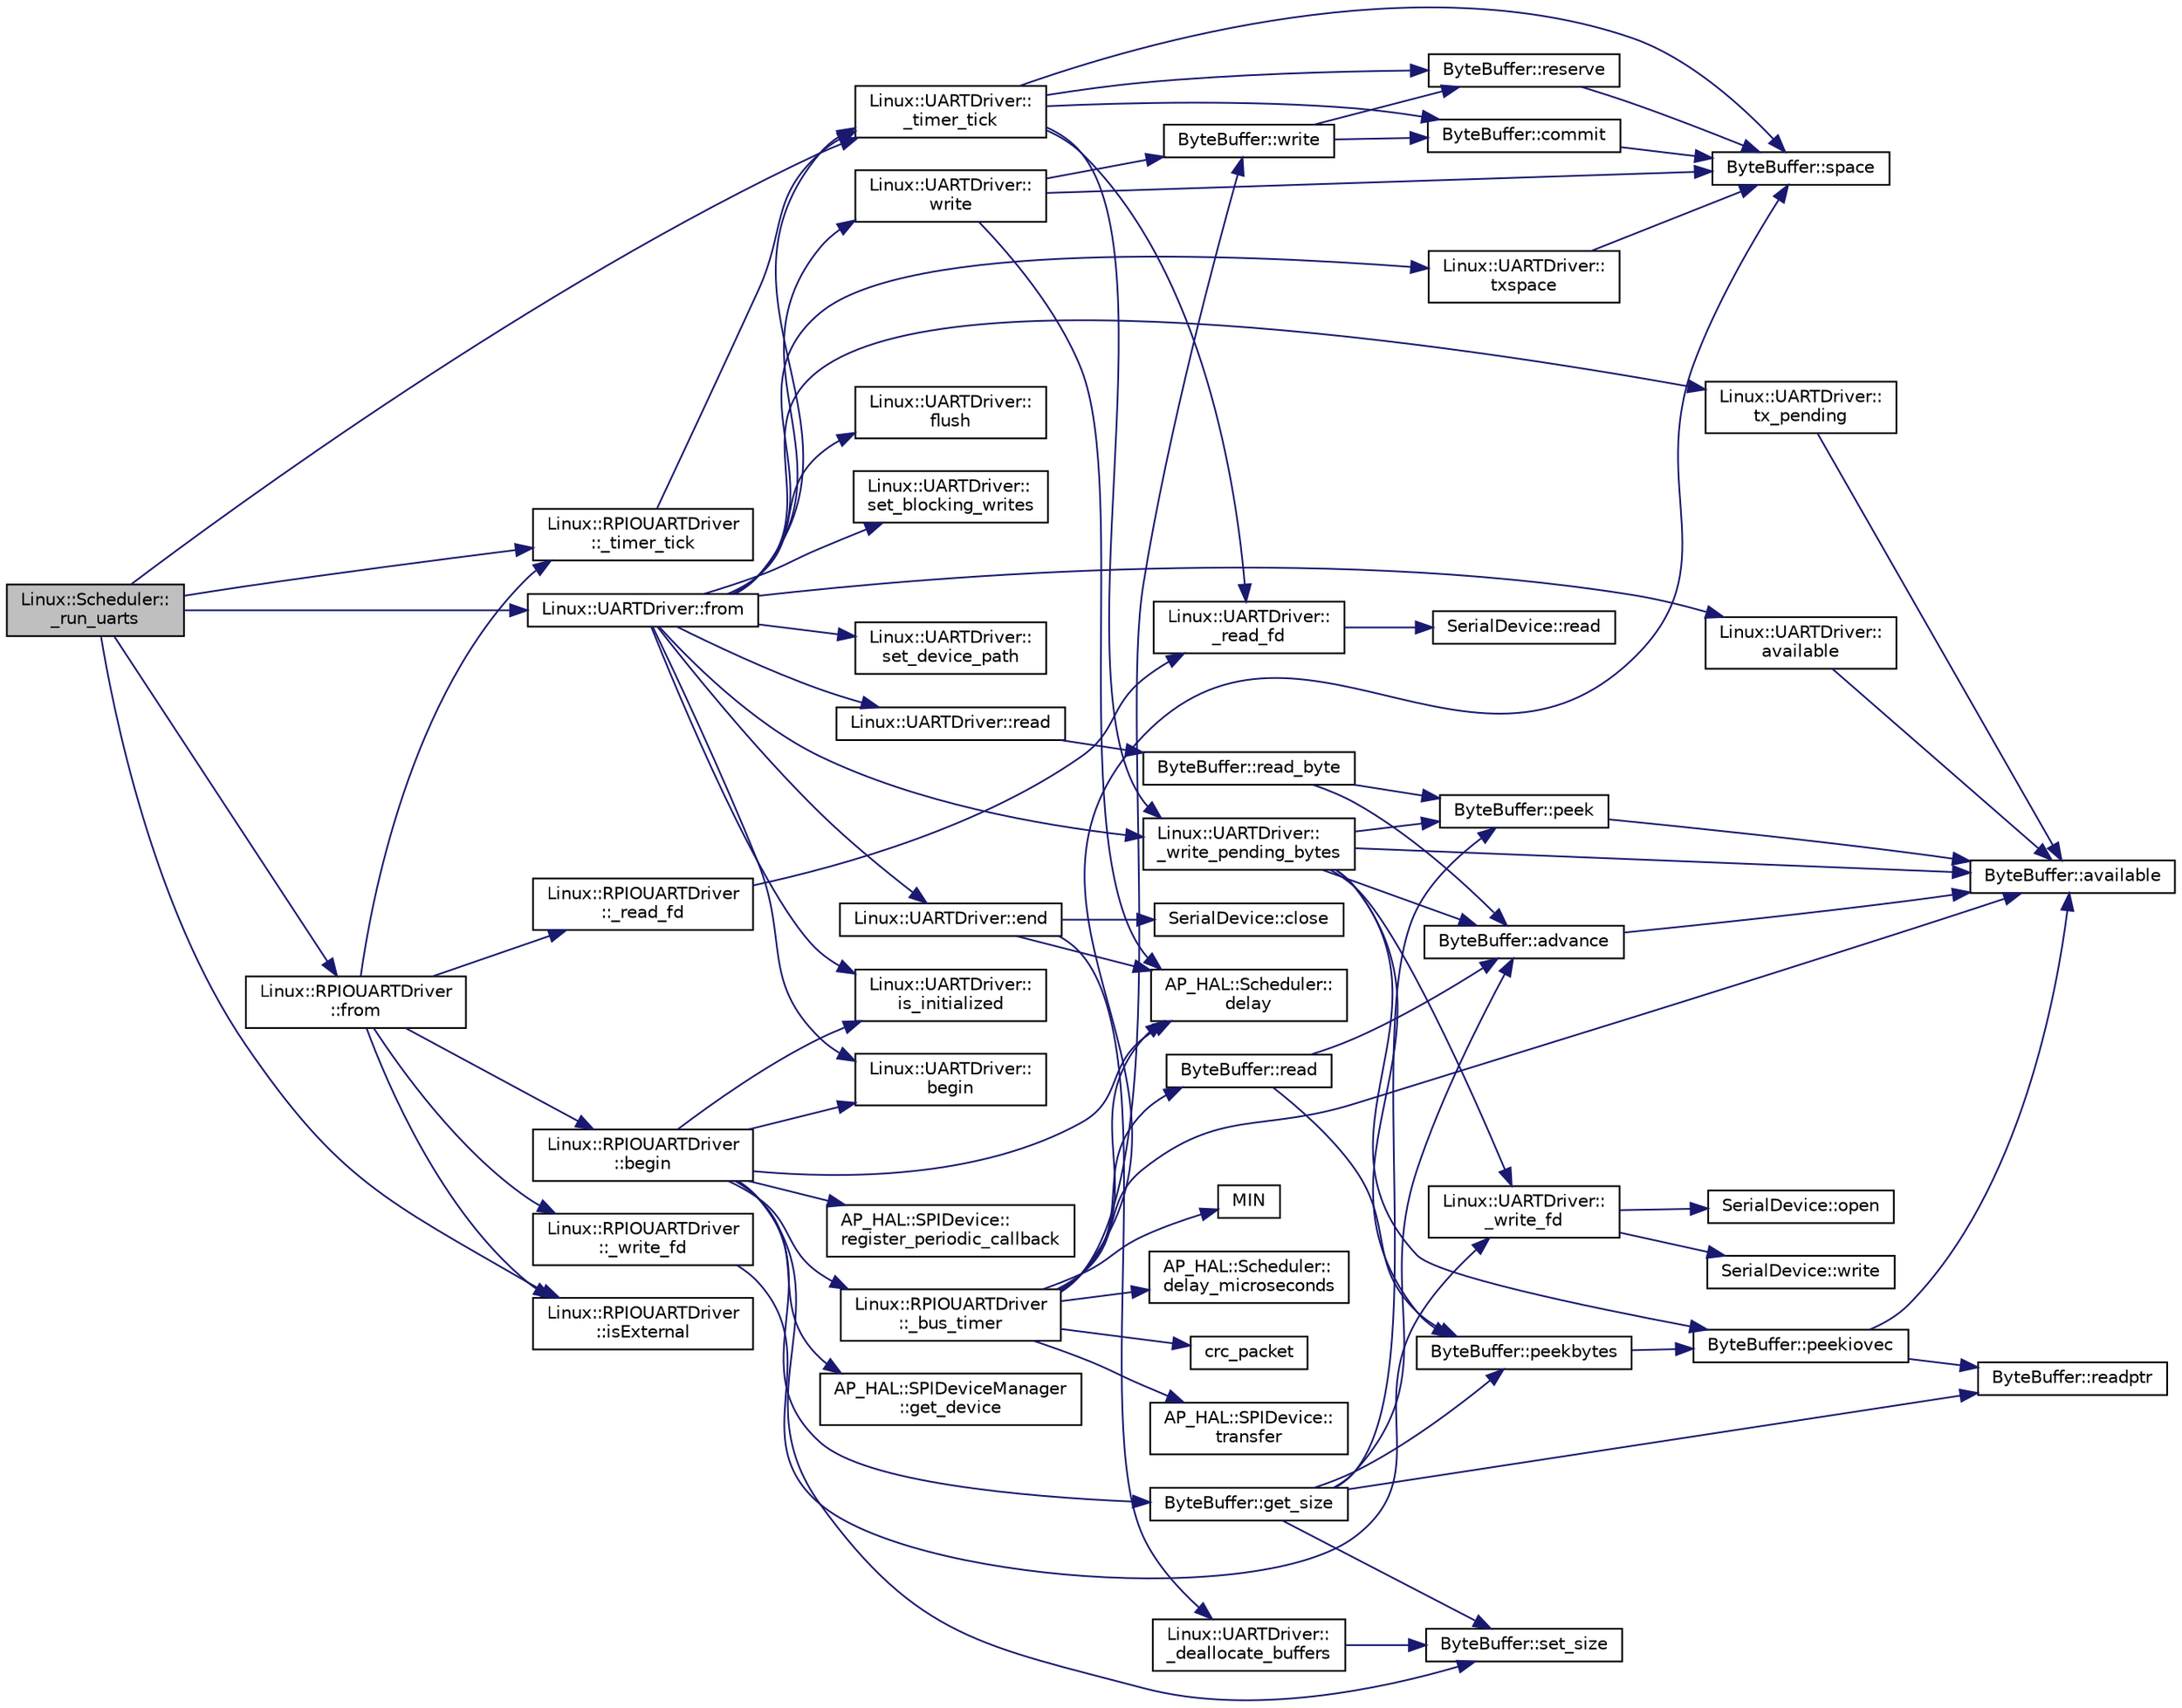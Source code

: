 digraph "Linux::Scheduler::_run_uarts"
{
 // INTERACTIVE_SVG=YES
  edge [fontname="Helvetica",fontsize="10",labelfontname="Helvetica",labelfontsize="10"];
  node [fontname="Helvetica",fontsize="10",shape=record];
  rankdir="LR";
  Node1 [label="Linux::Scheduler::\l_run_uarts",height=0.2,width=0.4,color="black", fillcolor="grey75", style="filled", fontcolor="black"];
  Node1 -> Node2 [color="midnightblue",fontsize="10",style="solid",fontname="Helvetica"];
  Node2 [label="Linux::UARTDriver::from",height=0.2,width=0.4,color="black", fillcolor="white", style="filled",URL="$classLinux_1_1UARTDriver.html#aed6da29eabfa644dd9996146ac367ee9"];
  Node2 -> Node3 [color="midnightblue",fontsize="10",style="solid",fontname="Helvetica"];
  Node3 [label="Linux::UARTDriver::\lbegin",height=0.2,width=0.4,color="black", fillcolor="white", style="filled",URL="$classLinux_1_1UARTDriver.html#aaa27a8026de1d38da1a5ae5c1f1b42d5"];
  Node2 -> Node4 [color="midnightblue",fontsize="10",style="solid",fontname="Helvetica"];
  Node4 [label="Linux::UARTDriver::end",height=0.2,width=0.4,color="black", fillcolor="white", style="filled",URL="$classLinux_1_1UARTDriver.html#ae231160b2d30abfbd04804430c7fb23b"];
  Node4 -> Node5 [color="midnightblue",fontsize="10",style="solid",fontname="Helvetica"];
  Node5 [label="AP_HAL::Scheduler::\ldelay",height=0.2,width=0.4,color="black", fillcolor="white", style="filled",URL="$classAP__HAL_1_1Scheduler.html#ab3175e2e6223ccfe82f957e41cc12b26"];
  Node4 -> Node6 [color="midnightblue",fontsize="10",style="solid",fontname="Helvetica"];
  Node6 [label="SerialDevice::close",height=0.2,width=0.4,color="black", fillcolor="white", style="filled",URL="$classSerialDevice.html#a93d69b452e5db251aa5baf050ffbe4fa"];
  Node4 -> Node7 [color="midnightblue",fontsize="10",style="solid",fontname="Helvetica"];
  Node7 [label="Linux::UARTDriver::\l_deallocate_buffers",height=0.2,width=0.4,color="black", fillcolor="white", style="filled",URL="$classLinux_1_1UARTDriver.html#a03789406dd3795284c7a645121314e99"];
  Node7 -> Node8 [color="midnightblue",fontsize="10",style="solid",fontname="Helvetica"];
  Node8 [label="ByteBuffer::set_size",height=0.2,width=0.4,color="black", fillcolor="white", style="filled",URL="$classByteBuffer.html#a4279e626cb21779cc92f7cf63b9cb3f7"];
  Node2 -> Node9 [color="midnightblue",fontsize="10",style="solid",fontname="Helvetica"];
  Node9 [label="Linux::UARTDriver::\lflush",height=0.2,width=0.4,color="black", fillcolor="white", style="filled",URL="$classLinux_1_1UARTDriver.html#a7e1b362fab75564e5c840af6be95a2a6"];
  Node2 -> Node10 [color="midnightblue",fontsize="10",style="solid",fontname="Helvetica"];
  Node10 [label="Linux::UARTDriver::\lis_initialized",height=0.2,width=0.4,color="black", fillcolor="white", style="filled",URL="$classLinux_1_1UARTDriver.html#a521603c616e1fe6ee0e1315c78fee504"];
  Node2 -> Node11 [color="midnightblue",fontsize="10",style="solid",fontname="Helvetica"];
  Node11 [label="Linux::UARTDriver::\lset_blocking_writes",height=0.2,width=0.4,color="black", fillcolor="white", style="filled",URL="$classLinux_1_1UARTDriver.html#ade90ec35e50d1702fa5e0be3fbd225c0"];
  Node2 -> Node12 [color="midnightblue",fontsize="10",style="solid",fontname="Helvetica"];
  Node12 [label="Linux::UARTDriver::\ltx_pending",height=0.2,width=0.4,color="black", fillcolor="white", style="filled",URL="$classLinux_1_1UARTDriver.html#a98741b9728bcb9c4c6018383d287b2c4"];
  Node12 -> Node13 [color="midnightblue",fontsize="10",style="solid",fontname="Helvetica"];
  Node13 [label="ByteBuffer::available",height=0.2,width=0.4,color="black", fillcolor="white", style="filled",URL="$classByteBuffer.html#aacbc04305e267a33a431f8736f8d0d5d"];
  Node2 -> Node14 [color="midnightblue",fontsize="10",style="solid",fontname="Helvetica"];
  Node14 [label="Linux::UARTDriver::\lavailable",height=0.2,width=0.4,color="black", fillcolor="white", style="filled",URL="$classLinux_1_1UARTDriver.html#a160c3d91ce72b5d353106235af5395d0"];
  Node14 -> Node13 [color="midnightblue",fontsize="10",style="solid",fontname="Helvetica"];
  Node2 -> Node15 [color="midnightblue",fontsize="10",style="solid",fontname="Helvetica"];
  Node15 [label="Linux::UARTDriver::\ltxspace",height=0.2,width=0.4,color="black", fillcolor="white", style="filled",URL="$classLinux_1_1UARTDriver.html#a79b346ccb9ef5581a13d113364883250"];
  Node15 -> Node16 [color="midnightblue",fontsize="10",style="solid",fontname="Helvetica"];
  Node16 [label="ByteBuffer::space",height=0.2,width=0.4,color="black", fillcolor="white", style="filled",URL="$classByteBuffer.html#a3b74f00bbdcb833f98ed59facfa41478"];
  Node2 -> Node17 [color="midnightblue",fontsize="10",style="solid",fontname="Helvetica"];
  Node17 [label="Linux::UARTDriver::read",height=0.2,width=0.4,color="black", fillcolor="white", style="filled",URL="$classLinux_1_1UARTDriver.html#a5f1033efb64a9e2f3c1a3010bb67f4c8"];
  Node17 -> Node18 [color="midnightblue",fontsize="10",style="solid",fontname="Helvetica"];
  Node18 [label="ByteBuffer::read_byte",height=0.2,width=0.4,color="black", fillcolor="white", style="filled",URL="$classByteBuffer.html#a4321015e241fb3326d190b7ee6e4faea"];
  Node18 -> Node19 [color="midnightblue",fontsize="10",style="solid",fontname="Helvetica"];
  Node19 [label="ByteBuffer::peek",height=0.2,width=0.4,color="black", fillcolor="white", style="filled",URL="$classByteBuffer.html#afe100bddde679bb1130338073ec5a9a9"];
  Node19 -> Node13 [color="midnightblue",fontsize="10",style="solid",fontname="Helvetica"];
  Node18 -> Node20 [color="midnightblue",fontsize="10",style="solid",fontname="Helvetica"];
  Node20 [label="ByteBuffer::advance",height=0.2,width=0.4,color="black", fillcolor="white", style="filled",URL="$classByteBuffer.html#a876a74665a4f4358cf2a57941543d0d6"];
  Node20 -> Node13 [color="midnightblue",fontsize="10",style="solid",fontname="Helvetica"];
  Node2 -> Node21 [color="midnightblue",fontsize="10",style="solid",fontname="Helvetica"];
  Node21 [label="Linux::UARTDriver::\lwrite",height=0.2,width=0.4,color="black", fillcolor="white", style="filled",URL="$classLinux_1_1UARTDriver.html#add3c72133b45ed4006a9bdaaf5fde677"];
  Node21 -> Node16 [color="midnightblue",fontsize="10",style="solid",fontname="Helvetica"];
  Node21 -> Node5 [color="midnightblue",fontsize="10",style="solid",fontname="Helvetica"];
  Node21 -> Node22 [color="midnightblue",fontsize="10",style="solid",fontname="Helvetica"];
  Node22 [label="ByteBuffer::write",height=0.2,width=0.4,color="black", fillcolor="white", style="filled",URL="$classByteBuffer.html#ac57883bb2bce8263d26221a250f452dc"];
  Node22 -> Node23 [color="midnightblue",fontsize="10",style="solid",fontname="Helvetica"];
  Node23 [label="ByteBuffer::reserve",height=0.2,width=0.4,color="black", fillcolor="white", style="filled",URL="$classByteBuffer.html#ad5f9e7af638987efeadb7b4bb9c0ae28"];
  Node23 -> Node16 [color="midnightblue",fontsize="10",style="solid",fontname="Helvetica"];
  Node22 -> Node24 [color="midnightblue",fontsize="10",style="solid",fontname="Helvetica"];
  Node24 [label="ByteBuffer::commit",height=0.2,width=0.4,color="black", fillcolor="white", style="filled",URL="$classByteBuffer.html#a866914509694b8f71af1280ad2eba222"];
  Node24 -> Node16 [color="midnightblue",fontsize="10",style="solid",fontname="Helvetica"];
  Node2 -> Node25 [color="midnightblue",fontsize="10",style="solid",fontname="Helvetica"];
  Node25 [label="Linux::UARTDriver::\lset_device_path",height=0.2,width=0.4,color="black", fillcolor="white", style="filled",URL="$classLinux_1_1UARTDriver.html#a194a4120b097bcaf81bb0c348cdf9047"];
  Node2 -> Node26 [color="midnightblue",fontsize="10",style="solid",fontname="Helvetica"];
  Node26 [label="Linux::UARTDriver::\l_write_pending_bytes",height=0.2,width=0.4,color="black", fillcolor="white", style="filled",URL="$classLinux_1_1UARTDriver.html#a9d1e3a24e3ad028cad337132cf3a3f7f"];
  Node26 -> Node13 [color="midnightblue",fontsize="10",style="solid",fontname="Helvetica"];
  Node26 -> Node19 [color="midnightblue",fontsize="10",style="solid",fontname="Helvetica"];
  Node26 -> Node27 [color="midnightblue",fontsize="10",style="solid",fontname="Helvetica"];
  Node27 [label="ByteBuffer::peekbytes",height=0.2,width=0.4,color="black", fillcolor="white", style="filled",URL="$classByteBuffer.html#af34d398a28a23bf19cad598487eeb54d"];
  Node27 -> Node28 [color="midnightblue",fontsize="10",style="solid",fontname="Helvetica"];
  Node28 [label="ByteBuffer::peekiovec",height=0.2,width=0.4,color="black", fillcolor="white", style="filled",URL="$classByteBuffer.html#a413289b6d4cc7f9550b9c75dc7e886d5"];
  Node28 -> Node13 [color="midnightblue",fontsize="10",style="solid",fontname="Helvetica"];
  Node28 -> Node29 [color="midnightblue",fontsize="10",style="solid",fontname="Helvetica"];
  Node29 [label="ByteBuffer::readptr",height=0.2,width=0.4,color="black", fillcolor="white", style="filled",URL="$classByteBuffer.html#ac8877785d9931ae293a216b46951b4a1"];
  Node26 -> Node30 [color="midnightblue",fontsize="10",style="solid",fontname="Helvetica"];
  Node30 [label="Linux::UARTDriver::\l_write_fd",height=0.2,width=0.4,color="black", fillcolor="white", style="filled",URL="$classLinux_1_1UARTDriver.html#a6c5b8c25e9154e44794622411eda0bd4"];
  Node30 -> Node31 [color="midnightblue",fontsize="10",style="solid",fontname="Helvetica"];
  Node31 [label="SerialDevice::open",height=0.2,width=0.4,color="black", fillcolor="white", style="filled",URL="$classSerialDevice.html#aaad60303d5def2e5abf4b9988e74ff2d"];
  Node30 -> Node32 [color="midnightblue",fontsize="10",style="solid",fontname="Helvetica"];
  Node32 [label="SerialDevice::write",height=0.2,width=0.4,color="black", fillcolor="white", style="filled",URL="$classSerialDevice.html#a93c12dd5e93213bb98b83924a07ed040"];
  Node26 -> Node20 [color="midnightblue",fontsize="10",style="solid",fontname="Helvetica"];
  Node26 -> Node28 [color="midnightblue",fontsize="10",style="solid",fontname="Helvetica"];
  Node2 -> Node33 [color="midnightblue",fontsize="10",style="solid",fontname="Helvetica"];
  Node33 [label="Linux::UARTDriver::\l_timer_tick",height=0.2,width=0.4,color="black", fillcolor="white", style="filled",URL="$classLinux_1_1UARTDriver.html#a0518ce1498288dc92caf6bec9ed99b1b"];
  Node33 -> Node26 [color="midnightblue",fontsize="10",style="solid",fontname="Helvetica"];
  Node33 -> Node23 [color="midnightblue",fontsize="10",style="solid",fontname="Helvetica"];
  Node33 -> Node16 [color="midnightblue",fontsize="10",style="solid",fontname="Helvetica"];
  Node33 -> Node34 [color="midnightblue",fontsize="10",style="solid",fontname="Helvetica"];
  Node34 [label="Linux::UARTDriver::\l_read_fd",height=0.2,width=0.4,color="black", fillcolor="white", style="filled",URL="$classLinux_1_1UARTDriver.html#a06fc9c8a1e15a9a2e8c24e591678f375"];
  Node34 -> Node35 [color="midnightblue",fontsize="10",style="solid",fontname="Helvetica"];
  Node35 [label="SerialDevice::read",height=0.2,width=0.4,color="black", fillcolor="white", style="filled",URL="$classSerialDevice.html#ab9d80891c101e2dd0ab0ce378a4e4982"];
  Node33 -> Node24 [color="midnightblue",fontsize="10",style="solid",fontname="Helvetica"];
  Node1 -> Node33 [color="midnightblue",fontsize="10",style="solid",fontname="Helvetica"];
  Node1 -> Node36 [color="midnightblue",fontsize="10",style="solid",fontname="Helvetica"];
  Node36 [label="Linux::RPIOUARTDriver\l::from",height=0.2,width=0.4,color="black", fillcolor="white", style="filled",URL="$classLinux_1_1RPIOUARTDriver.html#a601d17d9cac82167ead641edeed20c58"];
  Node36 -> Node37 [color="midnightblue",fontsize="10",style="solid",fontname="Helvetica"];
  Node37 [label="Linux::RPIOUARTDriver\l::begin",height=0.2,width=0.4,color="black", fillcolor="white", style="filled",URL="$classLinux_1_1RPIOUARTDriver.html#ab1aeed6da0769e1add420c3946f68769"];
  Node37 -> Node3 [color="midnightblue",fontsize="10",style="solid",fontname="Helvetica"];
  Node37 -> Node10 [color="midnightblue",fontsize="10",style="solid",fontname="Helvetica"];
  Node37 -> Node5 [color="midnightblue",fontsize="10",style="solid",fontname="Helvetica"];
  Node37 -> Node8 [color="midnightblue",fontsize="10",style="solid",fontname="Helvetica"];
  Node37 -> Node38 [color="midnightblue",fontsize="10",style="solid",fontname="Helvetica"];
  Node38 [label="AP_HAL::SPIDeviceManager\l::get_device",height=0.2,width=0.4,color="black", fillcolor="white", style="filled",URL="$classAP__HAL_1_1SPIDeviceManager.html#a84c4a9ff2ae0cdaa9a0bc8a3f0939893"];
  Node37 -> Node39 [color="midnightblue",fontsize="10",style="solid",fontname="Helvetica"];
  Node39 [label="AP_HAL::SPIDevice::\lregister_periodic_callback",height=0.2,width=0.4,color="black", fillcolor="white", style="filled",URL="$classAP__HAL_1_1SPIDevice.html#a61c9915cdc8f92aed66bb5f1b09e57bb"];
  Node37 -> Node40 [color="midnightblue",fontsize="10",style="solid",fontname="Helvetica"];
  Node40 [label="Linux::RPIOUARTDriver\l::_bus_timer",height=0.2,width=0.4,color="black", fillcolor="white", style="filled",URL="$classLinux_1_1RPIOUARTDriver.html#a09b3461bbc404cff4ad3e73a98200bd8"];
  Node40 -> Node41 [color="midnightblue",fontsize="10",style="solid",fontname="Helvetica"];
  Node41 [label="crc_packet",height=0.2,width=0.4,color="black", fillcolor="white", style="filled",URL="$px4io__protocol_8h.html#abe83ee7cb08ded2374a1a97e0279e07b"];
  Node40 -> Node42 [color="midnightblue",fontsize="10",style="solid",fontname="Helvetica"];
  Node42 [label="AP_HAL::SPIDevice::\ltransfer",height=0.2,width=0.4,color="black", fillcolor="white", style="filled",URL="$classAP__HAL_1_1SPIDevice.html#a57f3011db8365847b675246cbd0ccc7f"];
  Node40 -> Node5 [color="midnightblue",fontsize="10",style="solid",fontname="Helvetica"];
  Node40 -> Node43 [color="midnightblue",fontsize="10",style="solid",fontname="Helvetica"];
  Node43 [label="MIN",height=0.2,width=0.4,color="black", fillcolor="white", style="filled",URL="$AP__Math_8h.html#a6b187a3fa1e9f663e89175e7e8e213d6"];
  Node40 -> Node13 [color="midnightblue",fontsize="10",style="solid",fontname="Helvetica"];
  Node40 -> Node44 [color="midnightblue",fontsize="10",style="solid",fontname="Helvetica"];
  Node44 [label="ByteBuffer::read",height=0.2,width=0.4,color="black", fillcolor="white", style="filled",URL="$classByteBuffer.html#ac9f5cce862fd90705d27cf1d7ba24ebc"];
  Node44 -> Node27 [color="midnightblue",fontsize="10",style="solid",fontname="Helvetica"];
  Node44 -> Node20 [color="midnightblue",fontsize="10",style="solid",fontname="Helvetica"];
  Node40 -> Node45 [color="midnightblue",fontsize="10",style="solid",fontname="Helvetica"];
  Node45 [label="AP_HAL::Scheduler::\ldelay_microseconds",height=0.2,width=0.4,color="black", fillcolor="white", style="filled",URL="$classAP__HAL_1_1Scheduler.html#a78c4f1b1f192ac1c99544b6cc8f099b0"];
  Node40 -> Node16 [color="midnightblue",fontsize="10",style="solid",fontname="Helvetica"];
  Node40 -> Node22 [color="midnightblue",fontsize="10",style="solid",fontname="Helvetica"];
  Node37 -> Node46 [color="midnightblue",fontsize="10",style="solid",fontname="Helvetica"];
  Node46 [label="ByteBuffer::get_size",height=0.2,width=0.4,color="black", fillcolor="white", style="filled",URL="$classByteBuffer.html#abffbbc49b95018491a103ea32d44b54a"];
  Node46 -> Node8 [color="midnightblue",fontsize="10",style="solid",fontname="Helvetica"];
  Node46 -> Node20 [color="midnightblue",fontsize="10",style="solid",fontname="Helvetica"];
  Node46 -> Node29 [color="midnightblue",fontsize="10",style="solid",fontname="Helvetica"];
  Node46 -> Node19 [color="midnightblue",fontsize="10",style="solid",fontname="Helvetica"];
  Node46 -> Node27 [color="midnightblue",fontsize="10",style="solid",fontname="Helvetica"];
  Node36 -> Node47 [color="midnightblue",fontsize="10",style="solid",fontname="Helvetica"];
  Node47 [label="Linux::RPIOUARTDriver\l::_timer_tick",height=0.2,width=0.4,color="black", fillcolor="white", style="filled",URL="$classLinux_1_1RPIOUARTDriver.html#ab5553bf130bd1b133d8c03fd67b769be"];
  Node47 -> Node33 [color="midnightblue",fontsize="10",style="solid",fontname="Helvetica"];
  Node36 -> Node48 [color="midnightblue",fontsize="10",style="solid",fontname="Helvetica"];
  Node48 [label="Linux::RPIOUARTDriver\l::isExternal",height=0.2,width=0.4,color="black", fillcolor="white", style="filled",URL="$classLinux_1_1RPIOUARTDriver.html#a599509a5ed96b75d188b9a30a3e0ef89"];
  Node36 -> Node49 [color="midnightblue",fontsize="10",style="solid",fontname="Helvetica"];
  Node49 [label="Linux::RPIOUARTDriver\l::_write_fd",height=0.2,width=0.4,color="black", fillcolor="white", style="filled",URL="$classLinux_1_1RPIOUARTDriver.html#a28f3b5fd255a2f51fd0bfa2189451b32"];
  Node49 -> Node30 [color="midnightblue",fontsize="10",style="solid",fontname="Helvetica"];
  Node36 -> Node50 [color="midnightblue",fontsize="10",style="solid",fontname="Helvetica"];
  Node50 [label="Linux::RPIOUARTDriver\l::_read_fd",height=0.2,width=0.4,color="black", fillcolor="white", style="filled",URL="$classLinux_1_1RPIOUARTDriver.html#aba9d09fb631b6a3bfa58fe0f25f08b9c"];
  Node50 -> Node34 [color="midnightblue",fontsize="10",style="solid",fontname="Helvetica"];
  Node1 -> Node48 [color="midnightblue",fontsize="10",style="solid",fontname="Helvetica"];
  Node1 -> Node47 [color="midnightblue",fontsize="10",style="solid",fontname="Helvetica"];
}
